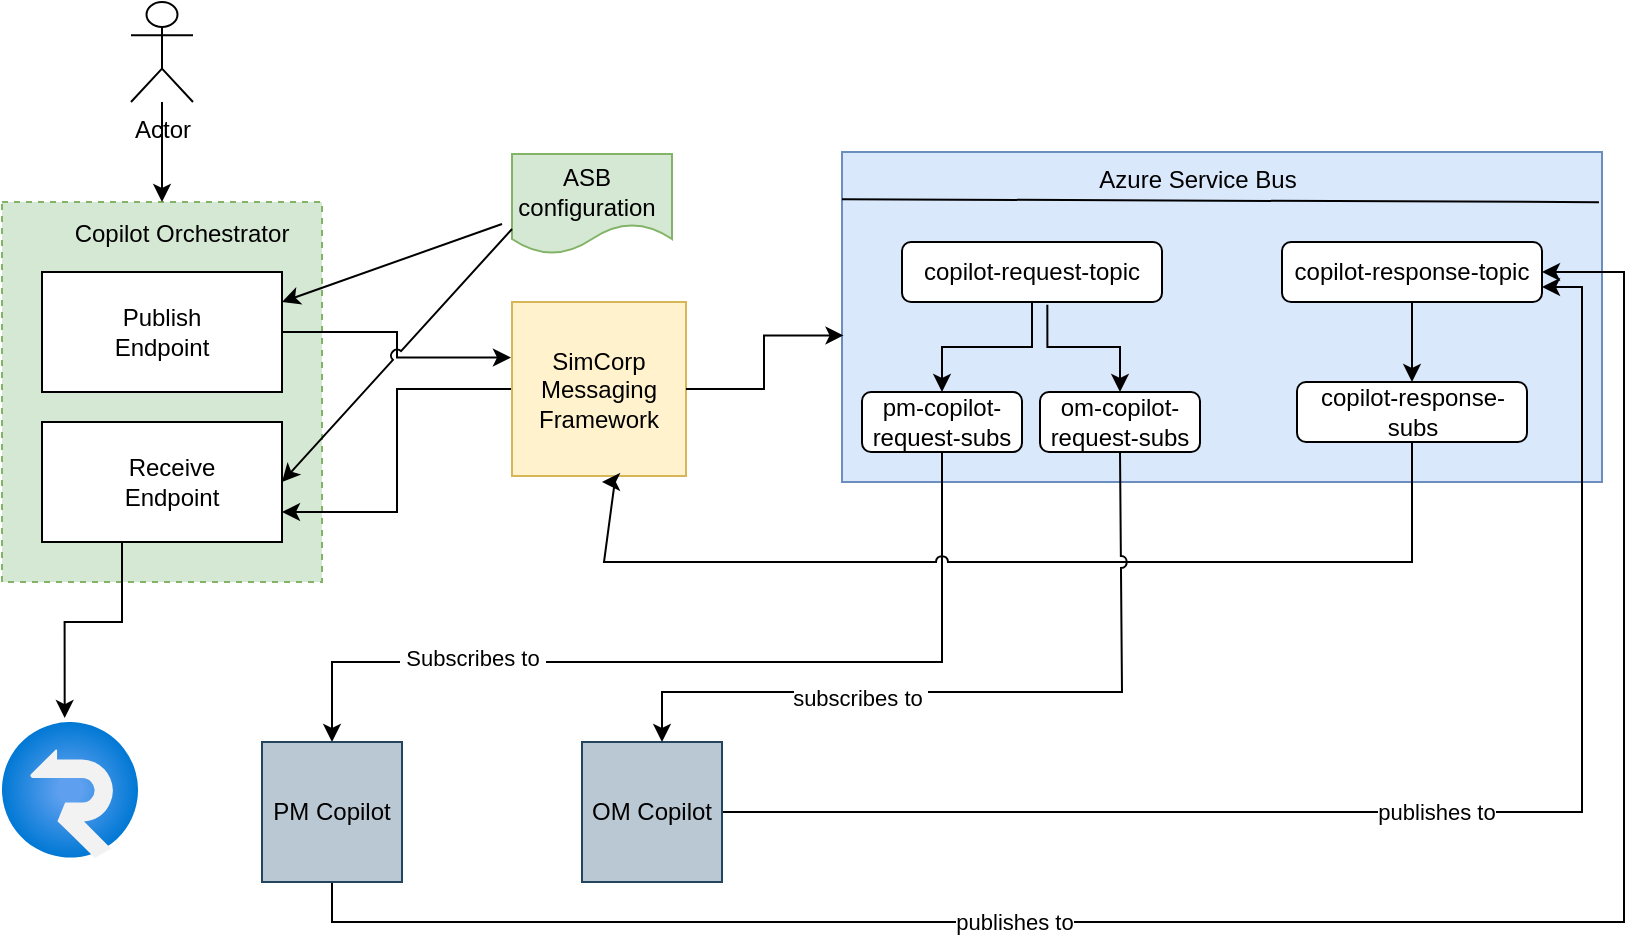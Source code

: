 <mxfile version="26.1.0">
  <diagram name="Page-1" id="7AfA_4SxP4-6Hks9ONcf">
    <mxGraphModel dx="776" dy="453" grid="1" gridSize="10" guides="1" tooltips="1" connect="1" arrows="1" fold="1" page="1" pageScale="1" pageWidth="850" pageHeight="1100" math="0" shadow="0">
      <root>
        <mxCell id="0" />
        <mxCell id="1" parent="0" />
        <mxCell id="dVt-Q3bBDwoEB7LZhShj-40" value="" style="rounded=0;whiteSpace=wrap;html=1;fillColor=#dae8fc;strokeColor=#6c8ebf;" vertex="1" parent="1">
          <mxGeometry x="430" y="85" width="380" height="165" as="geometry" />
        </mxCell>
        <mxCell id="dVt-Q3bBDwoEB7LZhShj-8" value="" style="rounded=0;whiteSpace=wrap;html=1;dashed=1;fillColor=#d5e8d4;strokeColor=#82b366;" vertex="1" parent="1">
          <mxGeometry x="10" y="110" width="160" height="190" as="geometry" />
        </mxCell>
        <mxCell id="dVt-Q3bBDwoEB7LZhShj-5" value="" style="rounded=0;whiteSpace=wrap;html=1;" vertex="1" parent="1">
          <mxGeometry x="30" y="145" width="120" height="60" as="geometry" />
        </mxCell>
        <mxCell id="dVt-Q3bBDwoEB7LZhShj-3" value="Publish Endpoint" style="text;html=1;align=center;verticalAlign=middle;whiteSpace=wrap;rounded=0;" vertex="1" parent="1">
          <mxGeometry x="60" y="160" width="60" height="30" as="geometry" />
        </mxCell>
        <mxCell id="dVt-Q3bBDwoEB7LZhShj-62" style="edgeStyle=orthogonalEdgeStyle;rounded=0;orthogonalLoop=1;jettySize=auto;html=1;entryX=0.461;entryY=-0.029;entryDx=0;entryDy=0;entryPerimeter=0;" edge="1" parent="1" source="dVt-Q3bBDwoEB7LZhShj-6" target="dVt-Q3bBDwoEB7LZhShj-63">
          <mxGeometry relative="1" as="geometry">
            <mxPoint x="40" y="360" as="targetPoint" />
            <Array as="points">
              <mxPoint x="70" y="320" />
              <mxPoint x="41" y="320" />
            </Array>
          </mxGeometry>
        </mxCell>
        <mxCell id="dVt-Q3bBDwoEB7LZhShj-6" value="" style="rounded=0;whiteSpace=wrap;html=1;" vertex="1" parent="1">
          <mxGeometry x="30" y="220" width="120" height="60" as="geometry" />
        </mxCell>
        <mxCell id="dVt-Q3bBDwoEB7LZhShj-7" value="Receive Endpoint" style="text;html=1;align=center;verticalAlign=middle;whiteSpace=wrap;rounded=0;" vertex="1" parent="1">
          <mxGeometry x="60" y="230" width="70" height="40" as="geometry" />
        </mxCell>
        <mxCell id="dVt-Q3bBDwoEB7LZhShj-10" value="Copilot Orchestrator" style="text;html=1;align=center;verticalAlign=middle;whiteSpace=wrap;rounded=0;" vertex="1" parent="1">
          <mxGeometry x="25" y="113" width="150" height="25" as="geometry" />
        </mxCell>
        <mxCell id="dVt-Q3bBDwoEB7LZhShj-15" value="" style="shape=document;whiteSpace=wrap;html=1;boundedLbl=1;fillColor=#d5e8d4;strokeColor=#82b366;" vertex="1" parent="1">
          <mxGeometry x="265" y="86" width="80" height="50" as="geometry" />
        </mxCell>
        <mxCell id="dVt-Q3bBDwoEB7LZhShj-16" value="ASB &lt;br&gt;configuration" style="text;html=1;align=center;verticalAlign=middle;whiteSpace=wrap;rounded=0;" vertex="1" parent="1">
          <mxGeometry x="260" y="89.5" width="85" height="30" as="geometry" />
        </mxCell>
        <mxCell id="dVt-Q3bBDwoEB7LZhShj-76" style="edgeStyle=orthogonalEdgeStyle;rounded=0;orthogonalLoop=1;jettySize=auto;html=1;entryX=1;entryY=0.75;entryDx=0;entryDy=0;" edge="1" parent="1" source="dVt-Q3bBDwoEB7LZhShj-18" target="dVt-Q3bBDwoEB7LZhShj-6">
          <mxGeometry relative="1" as="geometry" />
        </mxCell>
        <mxCell id="dVt-Q3bBDwoEB7LZhShj-18" value="SimCorp&lt;br&gt;Messaging &lt;br&gt;Framework" style="whiteSpace=wrap;html=1;aspect=fixed;fillColor=#fff2cc;strokeColor=#d6b656;" vertex="1" parent="1">
          <mxGeometry x="265" y="160" width="87" height="87" as="geometry" />
        </mxCell>
        <mxCell id="dVt-Q3bBDwoEB7LZhShj-20" value="" style="endArrow=none;html=1;rounded=0;exitX=0;exitY=0.143;exitDx=0;exitDy=0;exitPerimeter=0;entryX=0.996;entryY=0.152;entryDx=0;entryDy=0;entryPerimeter=0;" edge="1" parent="1" source="dVt-Q3bBDwoEB7LZhShj-40" target="dVt-Q3bBDwoEB7LZhShj-40">
          <mxGeometry width="50" height="50" relative="1" as="geometry">
            <mxPoint x="440" y="120" as="sourcePoint" />
            <mxPoint x="600" y="120" as="targetPoint" />
          </mxGeometry>
        </mxCell>
        <mxCell id="dVt-Q3bBDwoEB7LZhShj-21" value="Azure Service Bus" style="text;html=1;align=center;verticalAlign=middle;whiteSpace=wrap;rounded=0;" vertex="1" parent="1">
          <mxGeometry x="518" y="90" width="180" height="17" as="geometry" />
        </mxCell>
        <mxCell id="dVt-Q3bBDwoEB7LZhShj-25" style="edgeStyle=orthogonalEdgeStyle;rounded=0;orthogonalLoop=1;jettySize=auto;html=1;entryX=0.5;entryY=0;entryDx=0;entryDy=0;" edge="1" parent="1" source="dVt-Q3bBDwoEB7LZhShj-22" target="dVt-Q3bBDwoEB7LZhShj-23">
          <mxGeometry relative="1" as="geometry" />
        </mxCell>
        <mxCell id="dVt-Q3bBDwoEB7LZhShj-22" value="copilot-request-topic" style="rounded=1;whiteSpace=wrap;html=1;" vertex="1" parent="1">
          <mxGeometry x="460" y="130" width="130" height="30" as="geometry" />
        </mxCell>
        <mxCell id="dVt-Q3bBDwoEB7LZhShj-50" style="edgeStyle=orthogonalEdgeStyle;rounded=0;orthogonalLoop=1;jettySize=auto;html=1;entryX=0.5;entryY=0;entryDx=0;entryDy=0;exitX=0.5;exitY=1;exitDx=0;exitDy=0;verticalAlign=middle;jumpStyle=arc;" edge="1" parent="1" source="dVt-Q3bBDwoEB7LZhShj-23" target="dVt-Q3bBDwoEB7LZhShj-48">
          <mxGeometry relative="1" as="geometry">
            <mxPoint x="480" y="301" as="sourcePoint" />
            <mxPoint x="177.5" y="460" as="targetPoint" />
            <Array as="points">
              <mxPoint x="480" y="340" />
              <mxPoint x="175" y="340" />
            </Array>
          </mxGeometry>
        </mxCell>
        <mxCell id="dVt-Q3bBDwoEB7LZhShj-54" value="&amp;nbsp;Subscribes to&amp;nbsp;" style="edgeLabel;html=1;align=center;verticalAlign=middle;resizable=0;points=[];" vertex="1" connectable="0" parent="dVt-Q3bBDwoEB7LZhShj-50">
          <mxGeometry x="0.513" y="-2" relative="1" as="geometry">
            <mxPoint as="offset" />
          </mxGeometry>
        </mxCell>
        <mxCell id="dVt-Q3bBDwoEB7LZhShj-23" value="pm-copilot-request-subs" style="rounded=1;whiteSpace=wrap;html=1;" vertex="1" parent="1">
          <mxGeometry x="440" y="205" width="80" height="30" as="geometry" />
        </mxCell>
        <mxCell id="dVt-Q3bBDwoEB7LZhShj-24" value="om-copilot-request-subs" style="rounded=1;whiteSpace=wrap;html=1;" vertex="1" parent="1">
          <mxGeometry x="529" y="205" width="80" height="30" as="geometry" />
        </mxCell>
        <mxCell id="dVt-Q3bBDwoEB7LZhShj-27" style="edgeStyle=orthogonalEdgeStyle;rounded=0;orthogonalLoop=1;jettySize=auto;html=1;entryX=-0.006;entryY=0.319;entryDx=0;entryDy=0;entryPerimeter=0;" edge="1" parent="1" source="dVt-Q3bBDwoEB7LZhShj-5" target="dVt-Q3bBDwoEB7LZhShj-18">
          <mxGeometry relative="1" as="geometry" />
        </mxCell>
        <mxCell id="dVt-Q3bBDwoEB7LZhShj-29" value="" style="endArrow=classic;html=1;rounded=0;entryX=1;entryY=0.25;entryDx=0;entryDy=0;" edge="1" parent="1" target="dVt-Q3bBDwoEB7LZhShj-5">
          <mxGeometry width="50" height="50" relative="1" as="geometry">
            <mxPoint x="260" y="121" as="sourcePoint" />
            <mxPoint x="200" y="170" as="targetPoint" />
          </mxGeometry>
        </mxCell>
        <mxCell id="dVt-Q3bBDwoEB7LZhShj-30" value="" style="endArrow=classic;html=1;rounded=0;exitX=0;exitY=0.75;exitDx=0;exitDy=0;entryX=1;entryY=0.5;entryDx=0;entryDy=0;jumpStyle=arc;" edge="1" parent="1" source="dVt-Q3bBDwoEB7LZhShj-15" target="dVt-Q3bBDwoEB7LZhShj-6">
          <mxGeometry width="50" height="50" relative="1" as="geometry">
            <mxPoint x="270" y="131" as="sourcePoint" />
            <mxPoint x="160" y="170" as="targetPoint" />
          </mxGeometry>
        </mxCell>
        <mxCell id="dVt-Q3bBDwoEB7LZhShj-31" style="edgeStyle=orthogonalEdgeStyle;rounded=0;orthogonalLoop=1;jettySize=auto;html=1;entryX=0.5;entryY=0;entryDx=0;entryDy=0;exitX=0.559;exitY=1.044;exitDx=0;exitDy=0;exitPerimeter=0;" edge="1" parent="1" source="dVt-Q3bBDwoEB7LZhShj-22" target="dVt-Q3bBDwoEB7LZhShj-24">
          <mxGeometry relative="1" as="geometry">
            <mxPoint x="525" y="170" as="sourcePoint" />
            <mxPoint x="490" y="210" as="targetPoint" />
          </mxGeometry>
        </mxCell>
        <mxCell id="dVt-Q3bBDwoEB7LZhShj-43" style="edgeStyle=orthogonalEdgeStyle;rounded=0;orthogonalLoop=1;jettySize=auto;html=1;entryX=0.5;entryY=0;entryDx=0;entryDy=0;" edge="1" parent="1" source="dVt-Q3bBDwoEB7LZhShj-44" target="dVt-Q3bBDwoEB7LZhShj-45">
          <mxGeometry relative="1" as="geometry" />
        </mxCell>
        <mxCell id="dVt-Q3bBDwoEB7LZhShj-44" value="copilot-response-topic" style="rounded=1;whiteSpace=wrap;html=1;" vertex="1" parent="1">
          <mxGeometry x="650" y="130" width="130" height="30" as="geometry" />
        </mxCell>
        <mxCell id="dVt-Q3bBDwoEB7LZhShj-75" style="edgeStyle=orthogonalEdgeStyle;rounded=0;orthogonalLoop=1;jettySize=auto;html=1;jumpStyle=arc;" edge="1" parent="1" source="dVt-Q3bBDwoEB7LZhShj-45">
          <mxGeometry relative="1" as="geometry">
            <mxPoint x="310" y="250" as="targetPoint" />
            <Array as="points">
              <mxPoint x="715" y="290" />
              <mxPoint x="311" y="290" />
            </Array>
          </mxGeometry>
        </mxCell>
        <mxCell id="dVt-Q3bBDwoEB7LZhShj-45" value="copilot-response-subs" style="rounded=1;whiteSpace=wrap;html=1;" vertex="1" parent="1">
          <mxGeometry x="657.5" y="200" width="115" height="30" as="geometry" />
        </mxCell>
        <mxCell id="dVt-Q3bBDwoEB7LZhShj-59" style="edgeStyle=orthogonalEdgeStyle;rounded=0;orthogonalLoop=1;jettySize=auto;html=1;entryX=1;entryY=0.5;entryDx=0;entryDy=0;" edge="1" parent="1" source="dVt-Q3bBDwoEB7LZhShj-48" target="dVt-Q3bBDwoEB7LZhShj-44">
          <mxGeometry relative="1" as="geometry">
            <mxPoint x="820" y="150" as="targetPoint" />
            <Array as="points">
              <mxPoint x="175" y="470" />
              <mxPoint x="821" y="470" />
              <mxPoint x="821" y="145" />
            </Array>
          </mxGeometry>
        </mxCell>
        <mxCell id="dVt-Q3bBDwoEB7LZhShj-60" value="publishes to" style="edgeLabel;html=1;align=center;verticalAlign=middle;resizable=0;points=[];" vertex="1" connectable="0" parent="dVt-Q3bBDwoEB7LZhShj-59">
          <mxGeometry x="-0.301" relative="1" as="geometry">
            <mxPoint as="offset" />
          </mxGeometry>
        </mxCell>
        <mxCell id="dVt-Q3bBDwoEB7LZhShj-48" value="PM Copilot" style="whiteSpace=wrap;html=1;aspect=fixed;fillColor=#bac8d3;strokeColor=#23445d;" vertex="1" parent="1">
          <mxGeometry x="140" y="380" width="70" height="70" as="geometry" />
        </mxCell>
        <mxCell id="dVt-Q3bBDwoEB7LZhShj-61" value="publishes to" style="edgeStyle=orthogonalEdgeStyle;rounded=0;orthogonalLoop=1;jettySize=auto;html=1;entryX=1;entryY=0.75;entryDx=0;entryDy=0;exitX=1;exitY=0.5;exitDx=0;exitDy=0;" edge="1" parent="1" source="dVt-Q3bBDwoEB7LZhShj-49" target="dVt-Q3bBDwoEB7LZhShj-44">
          <mxGeometry relative="1" as="geometry">
            <mxPoint x="830" y="145" as="targetPoint" />
            <mxPoint x="420" y="407.5" as="sourcePoint" />
          </mxGeometry>
        </mxCell>
        <mxCell id="dVt-Q3bBDwoEB7LZhShj-49" value="OM Copilot" style="whiteSpace=wrap;html=1;aspect=fixed;fillColor=#bac8d3;strokeColor=#23445d;" vertex="1" parent="1">
          <mxGeometry x="300" y="380" width="70" height="70" as="geometry" />
        </mxCell>
        <mxCell id="dVt-Q3bBDwoEB7LZhShj-53" style="edgeStyle=orthogonalEdgeStyle;rounded=0;orthogonalLoop=1;jettySize=auto;html=1;exitX=0.5;exitY=1;exitDx=0;exitDy=0;jumpStyle=arc;" edge="1" parent="1" source="dVt-Q3bBDwoEB7LZhShj-24">
          <mxGeometry relative="1" as="geometry">
            <mxPoint x="645" y="250" as="sourcePoint" />
            <mxPoint x="340" y="380" as="targetPoint" />
            <Array as="points">
              <mxPoint x="569" y="250" />
              <mxPoint x="570" y="250" />
              <mxPoint x="570" y="355" />
              <mxPoint x="340" y="355" />
            </Array>
          </mxGeometry>
        </mxCell>
        <mxCell id="dVt-Q3bBDwoEB7LZhShj-55" value="subscribes to&amp;nbsp;" style="edgeLabel;html=1;align=center;verticalAlign=middle;resizable=0;points=[];" vertex="1" connectable="0" parent="dVt-Q3bBDwoEB7LZhShj-53">
          <mxGeometry x="0.342" y="3" relative="1" as="geometry">
            <mxPoint as="offset" />
          </mxGeometry>
        </mxCell>
        <mxCell id="dVt-Q3bBDwoEB7LZhShj-56" style="edgeStyle=orthogonalEdgeStyle;rounded=0;orthogonalLoop=1;jettySize=auto;html=1;entryX=0.002;entryY=0.556;entryDx=0;entryDy=0;entryPerimeter=0;" edge="1" parent="1" source="dVt-Q3bBDwoEB7LZhShj-18" target="dVt-Q3bBDwoEB7LZhShj-40">
          <mxGeometry relative="1" as="geometry" />
        </mxCell>
        <mxCell id="dVt-Q3bBDwoEB7LZhShj-63" value="" style="image;aspect=fixed;html=1;points=[];align=center;fontSize=12;image=img/lib/azure2/web/SignalR.svg;" vertex="1" parent="1">
          <mxGeometry x="10" y="370" width="68" height="68" as="geometry" />
        </mxCell>
        <mxCell id="dVt-Q3bBDwoEB7LZhShj-71" value="" style="edgeStyle=orthogonalEdgeStyle;rounded=0;orthogonalLoop=1;jettySize=auto;html=1;entryX=0.5;entryY=0;entryDx=0;entryDy=0;" edge="1" parent="1" source="dVt-Q3bBDwoEB7LZhShj-68" target="dVt-Q3bBDwoEB7LZhShj-8">
          <mxGeometry relative="1" as="geometry" />
        </mxCell>
        <mxCell id="dVt-Q3bBDwoEB7LZhShj-68" value="Actor" style="shape=umlActor;verticalLabelPosition=bottom;verticalAlign=top;html=1;outlineConnect=0;" vertex="1" parent="1">
          <mxGeometry x="74.5" y="10" width="31" height="50" as="geometry" />
        </mxCell>
      </root>
    </mxGraphModel>
  </diagram>
</mxfile>
